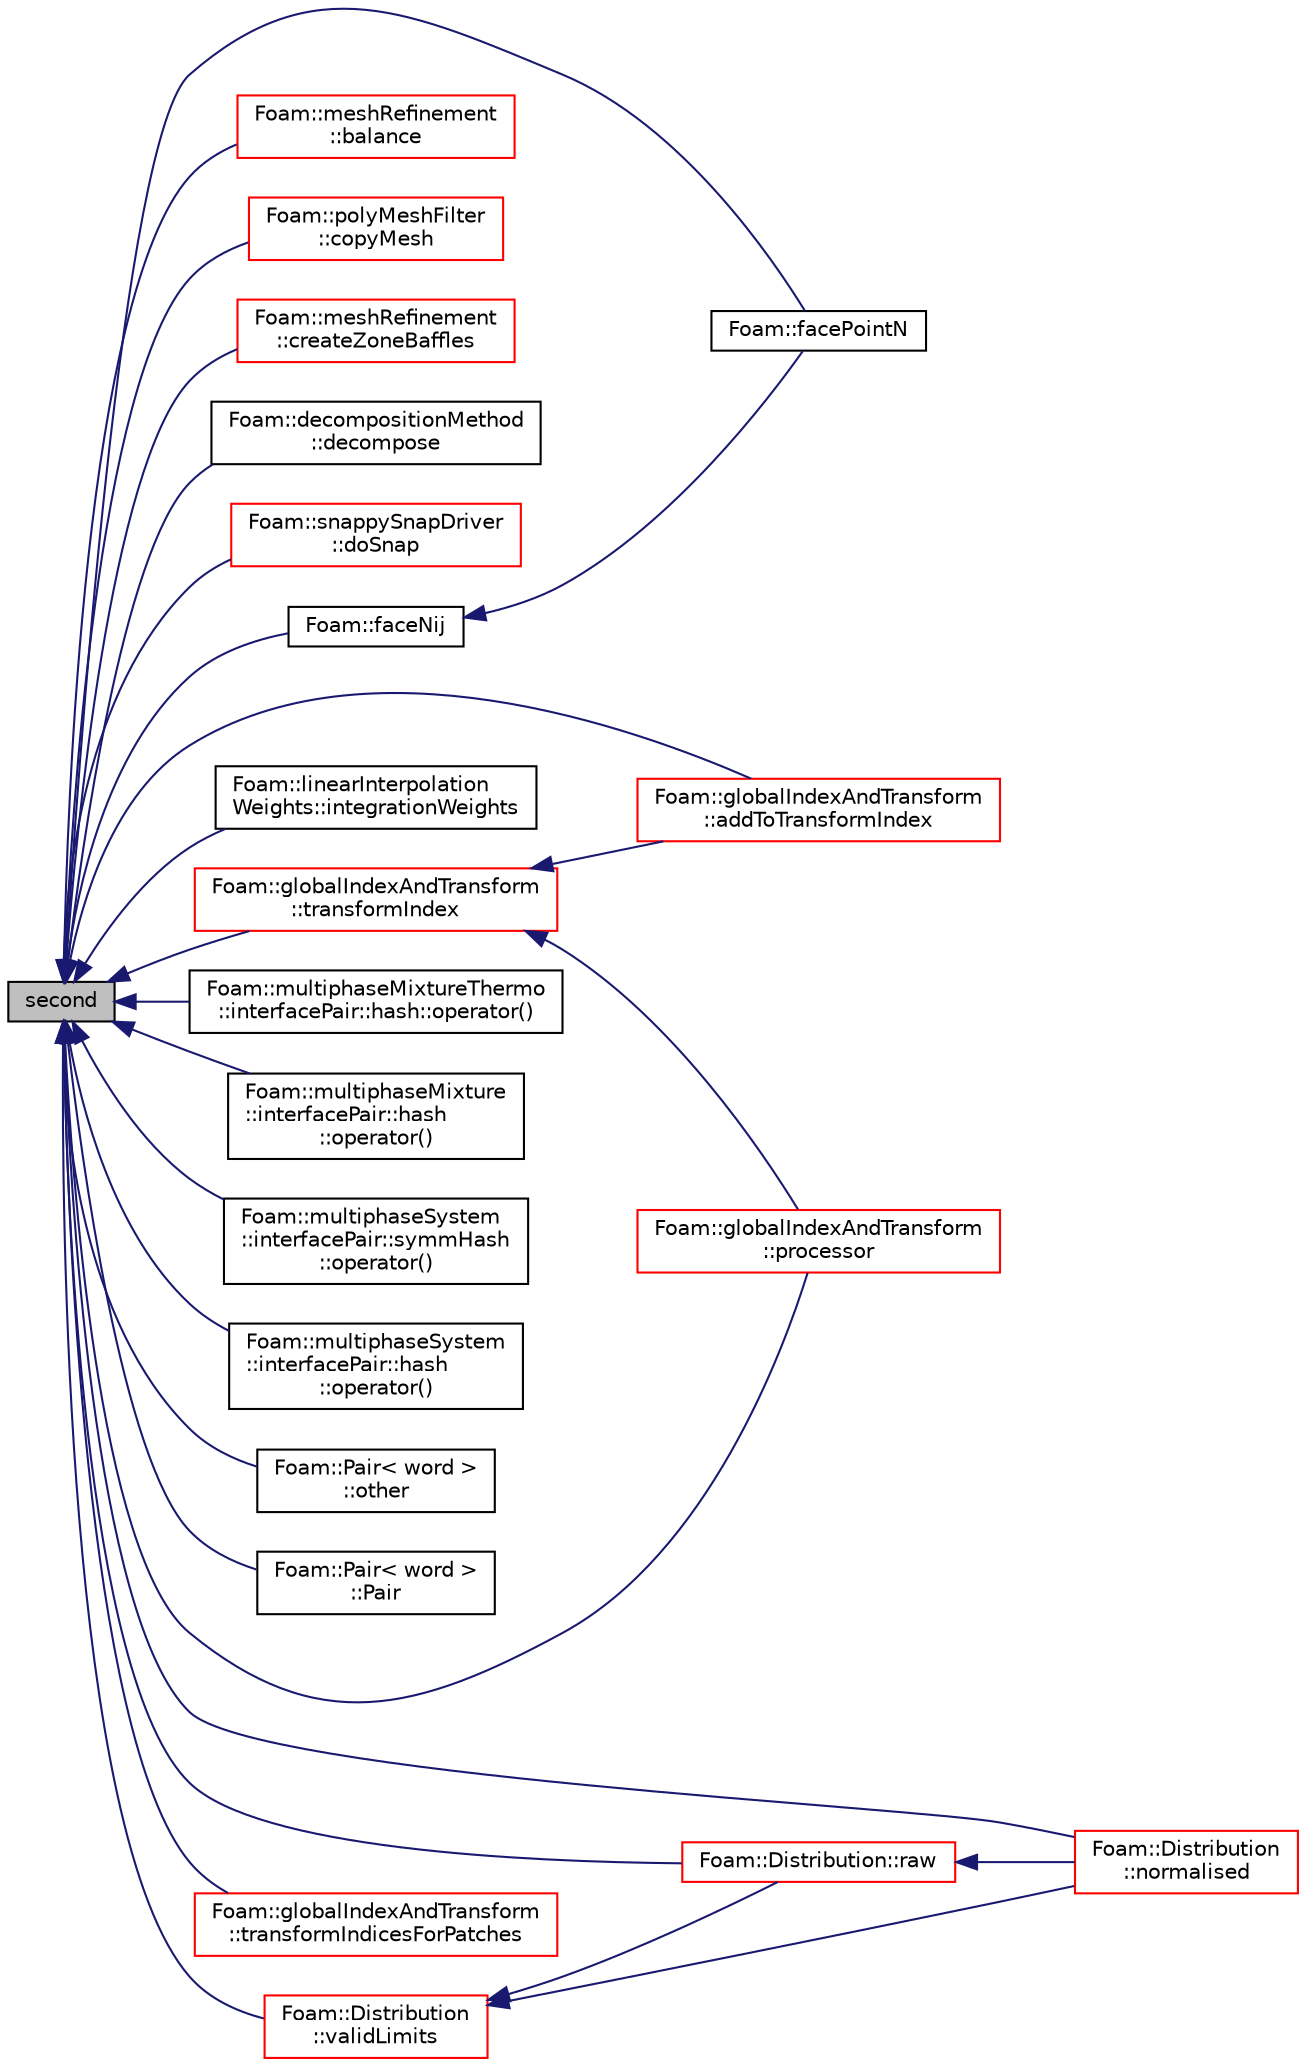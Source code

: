digraph "second"
{
  bgcolor="transparent";
  edge [fontname="Helvetica",fontsize="10",labelfontname="Helvetica",labelfontsize="10"];
  node [fontname="Helvetica",fontsize="10",shape=record];
  rankdir="LR";
  Node1 [label="second",height=0.2,width=0.4,color="black", fillcolor="grey75", style="filled", fontcolor="black"];
  Node1 -> Node2 [dir="back",color="midnightblue",fontsize="10",style="solid",fontname="Helvetica"];
  Node2 [label="Foam::globalIndexAndTransform\l::addToTransformIndex",height=0.2,width=0.4,color="red",URL="$a00944.html#aa5ca2189f2ab3ddd22e4adef20976baf",tooltip="Add patch transformation to transformIndex. Return new. "];
  Node1 -> Node3 [dir="back",color="midnightblue",fontsize="10",style="solid",fontname="Helvetica"];
  Node3 [label="Foam::meshRefinement\l::balance",height=0.2,width=0.4,color="red",URL="$a01503.html#a64feb4b7a4116efb2111d5adf88b50a3",tooltip="Redecompose according to cell count. "];
  Node1 -> Node4 [dir="back",color="midnightblue",fontsize="10",style="solid",fontname="Helvetica"];
  Node4 [label="Foam::polyMeshFilter\l::copyMesh",height=0.2,width=0.4,color="red",URL="$a01957.html#a6d46f578539dd45f89a6ea89738c75b5",tooltip="Return a copy of an fvMesh. "];
  Node1 -> Node5 [dir="back",color="midnightblue",fontsize="10",style="solid",fontname="Helvetica"];
  Node5 [label="Foam::meshRefinement\l::createZoneBaffles",height=0.2,width=0.4,color="red",URL="$a01503.html#a79af0bcc267d8fda8b3f4e683cac915b",tooltip="Create baffles for faces straddling zoned surfaces. Return. "];
  Node1 -> Node6 [dir="back",color="midnightblue",fontsize="10",style="solid",fontname="Helvetica"];
  Node6 [label="Foam::decompositionMethod\l::decompose",height=0.2,width=0.4,color="black",URL="$a00512.html#a9e5348f6d62778dc2721d9646d92c3d2"];
  Node1 -> Node7 [dir="back",color="midnightblue",fontsize="10",style="solid",fontname="Helvetica"];
  Node7 [label="Foam::snappySnapDriver\l::doSnap",height=0.2,width=0.4,color="red",URL="$a02428.html#adf0870a8be4483ecdb73b26b20d027ee"];
  Node1 -> Node8 [dir="back",color="midnightblue",fontsize="10",style="solid",fontname="Helvetica"];
  Node8 [label="Foam::faceNij",height=0.2,width=0.4,color="black",URL="$a10974.html#abf407c1e6cc56bf8d511f9bb1276c64d"];
  Node8 -> Node9 [dir="back",color="midnightblue",fontsize="10",style="solid",fontname="Helvetica"];
  Node9 [label="Foam::facePointN",height=0.2,width=0.4,color="black",URL="$a10974.html#a90528f2796b25fc82f0542052e2ffec0"];
  Node1 -> Node9 [dir="back",color="midnightblue",fontsize="10",style="solid",fontname="Helvetica"];
  Node1 -> Node10 [dir="back",color="midnightblue",fontsize="10",style="solid",fontname="Helvetica"];
  Node10 [label="Foam::linearInterpolation\lWeights::integrationWeights",height=0.2,width=0.4,color="black",URL="$a01365.html#abfea05ad0de4d62e56884979e004656d",tooltip="Calculate weights and indices to calculate integrand of t1..t2. "];
  Node1 -> Node11 [dir="back",color="midnightblue",fontsize="10",style="solid",fontname="Helvetica"];
  Node11 [label="Foam::Distribution\l::normalised",height=0.2,width=0.4,color="red",URL="$a00565.html#a0d37b28f72f3671726fd61a4959e4740",tooltip="Return the normalised distribution (probability density) "];
  Node1 -> Node12 [dir="back",color="midnightblue",fontsize="10",style="solid",fontname="Helvetica"];
  Node12 [label="Foam::multiphaseMixtureThermo\l::interfacePair::hash::operator()",height=0.2,width=0.4,color="black",URL="$a00980.html#add7812307a7b7bd9fd3b26129e704a46"];
  Node1 -> Node13 [dir="back",color="midnightblue",fontsize="10",style="solid",fontname="Helvetica"];
  Node13 [label="Foam::multiphaseMixture\l::interfacePair::hash\l::operator()",height=0.2,width=0.4,color="black",URL="$a00982.html#add7812307a7b7bd9fd3b26129e704a46"];
  Node1 -> Node14 [dir="back",color="midnightblue",fontsize="10",style="solid",fontname="Helvetica"];
  Node14 [label="Foam::multiphaseSystem\l::interfacePair::symmHash\l::operator()",height=0.2,width=0.4,color="black",URL="$a02611.html#add7812307a7b7bd9fd3b26129e704a46"];
  Node1 -> Node15 [dir="back",color="midnightblue",fontsize="10",style="solid",fontname="Helvetica"];
  Node15 [label="Foam::multiphaseSystem\l::interfacePair::hash\l::operator()",height=0.2,width=0.4,color="black",URL="$a00981.html#add7812307a7b7bd9fd3b26129e704a46"];
  Node1 -> Node16 [dir="back",color="midnightblue",fontsize="10",style="solid",fontname="Helvetica"];
  Node16 [label="Foam::Pair\< word \>\l::other",height=0.2,width=0.4,color="black",URL="$a01798.html#ab052b992c7e73fa2dcaab9f613f25f32",tooltip="Return other. "];
  Node1 -> Node17 [dir="back",color="midnightblue",fontsize="10",style="solid",fontname="Helvetica"];
  Node17 [label="Foam::Pair\< word \>\l::Pair",height=0.2,width=0.4,color="black",URL="$a01798.html#ab2954567b14e2f39fd86b58b1ecf5c40",tooltip="Construct from components. "];
  Node1 -> Node18 [dir="back",color="midnightblue",fontsize="10",style="solid",fontname="Helvetica"];
  Node18 [label="Foam::globalIndexAndTransform\l::processor",height=0.2,width=0.4,color="red",URL="$a00944.html#a733cc3d1c9c5b5aa291c9deb2d695573",tooltip="Which processor does this come from? "];
  Node1 -> Node19 [dir="back",color="midnightblue",fontsize="10",style="solid",fontname="Helvetica"];
  Node19 [label="Foam::Distribution::raw",height=0.2,width=0.4,color="red",URL="$a00565.html#a534e886fbc527191f1449a00238be6b3",tooltip="Return the distribution of the total bin weights. "];
  Node19 -> Node11 [dir="back",color="midnightblue",fontsize="10",style="solid",fontname="Helvetica"];
  Node1 -> Node20 [dir="back",color="midnightblue",fontsize="10",style="solid",fontname="Helvetica"];
  Node20 [label="Foam::globalIndexAndTransform\l::transformIndex",height=0.2,width=0.4,color="red",URL="$a00944.html#a045b8e246ccc41fb39e9918a1c9fb783",tooltip="Transform carried by the object. "];
  Node20 -> Node2 [dir="back",color="midnightblue",fontsize="10",style="solid",fontname="Helvetica"];
  Node20 -> Node18 [dir="back",color="midnightblue",fontsize="10",style="solid",fontname="Helvetica"];
  Node1 -> Node21 [dir="back",color="midnightblue",fontsize="10",style="solid",fontname="Helvetica"];
  Node21 [label="Foam::globalIndexAndTransform\l::transformIndicesForPatches",height=0.2,width=0.4,color="red",URL="$a00944.html#aaeb707184c40773486e659fc31f007d4",tooltip="Access the all of the indices of the transform. "];
  Node1 -> Node22 [dir="back",color="midnightblue",fontsize="10",style="solid",fontname="Helvetica"];
  Node22 [label="Foam::Distribution\l::validLimits",height=0.2,width=0.4,color="red",URL="$a00565.html#a376a44980cd807789e5d3ad859bf5f06",tooltip="Returns the indices of the first and last non-zero entries. "];
  Node22 -> Node11 [dir="back",color="midnightblue",fontsize="10",style="solid",fontname="Helvetica"];
  Node22 -> Node19 [dir="back",color="midnightblue",fontsize="10",style="solid",fontname="Helvetica"];
}

